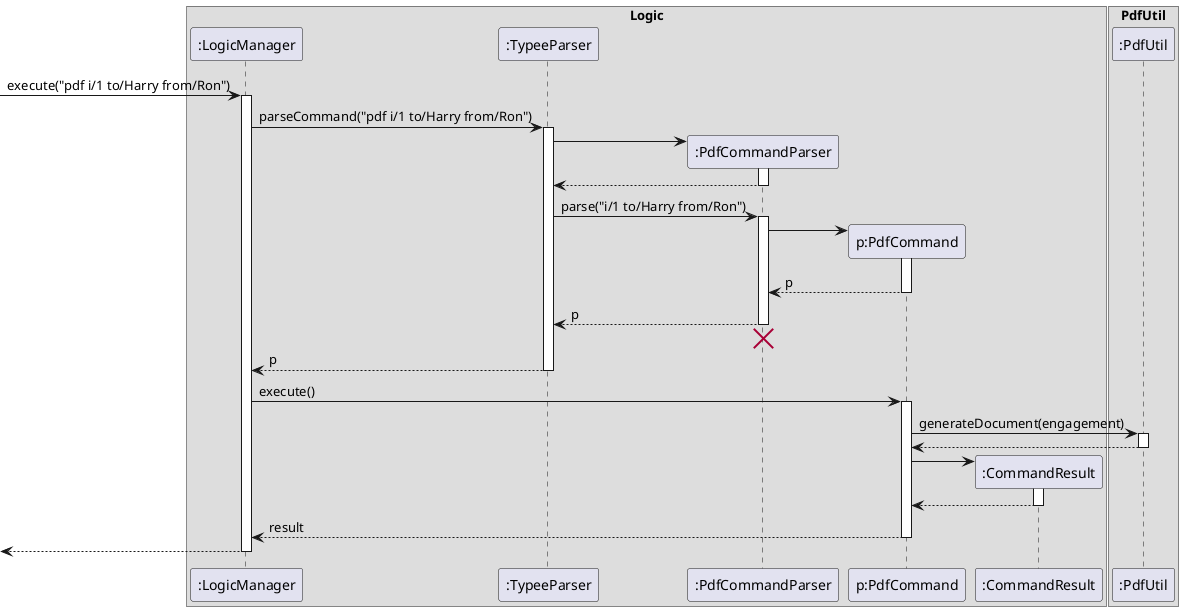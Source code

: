 @startuml

box Logic
participant ":LogicManager" as LogicManager
participant ":TypeeParser" as TypeeParser
participant ":PdfCommandParser" as PdfCommandParser
participant "p:PdfCommand" as PdfCommand
participant ":CommandResult" as CommandResult
end box

box PdfUtil
participant ":PdfUtil" as PdfUtil
end box

[-> LogicManager : execute("pdf i/1 to/Harry from/Ron")
activate LogicManager

LogicManager -> TypeeParser : parseCommand("pdf i/1 to/Harry from/Ron")
activate TypeeParser

create PdfCommandParser
TypeeParser -> PdfCommandParser
activate PdfCommandParser

PdfCommandParser --> TypeeParser
deactivate PdfCommandParser

TypeeParser -> PdfCommandParser : parse("i/1 to/Harry from/Ron")
activate PdfCommandParser

create PdfCommand
PdfCommandParser -> PdfCommand
activate PdfCommand

PdfCommand --> PdfCommandParser : p
deactivate PdfCommand

PdfCommandParser --> TypeeParser : p
deactivate PdfCommandParser
'Hidden arrow to position the destroy marker below the end of the activation bar.
PdfCommandParser -[hidden]-> TypeeParser
destroy PdfCommandParser

TypeeParser --> LogicManager : p
deactivate TypeeParser

LogicManager -> PdfCommand : execute()
activate PdfCommand

PdfCommand -> PdfUtil : generateDocument(engagement)
activate PdfUtil

PdfUtil --> PdfCommand
deactivate PdfUtil

create CommandResult
PdfCommand -> CommandResult
activate CommandResult

CommandResult --> PdfCommand
deactivate CommandResult

PdfCommand --> LogicManager : result
deactivate PdfCommand

[<--LogicManager
deactivate LogicManager
@enduml
